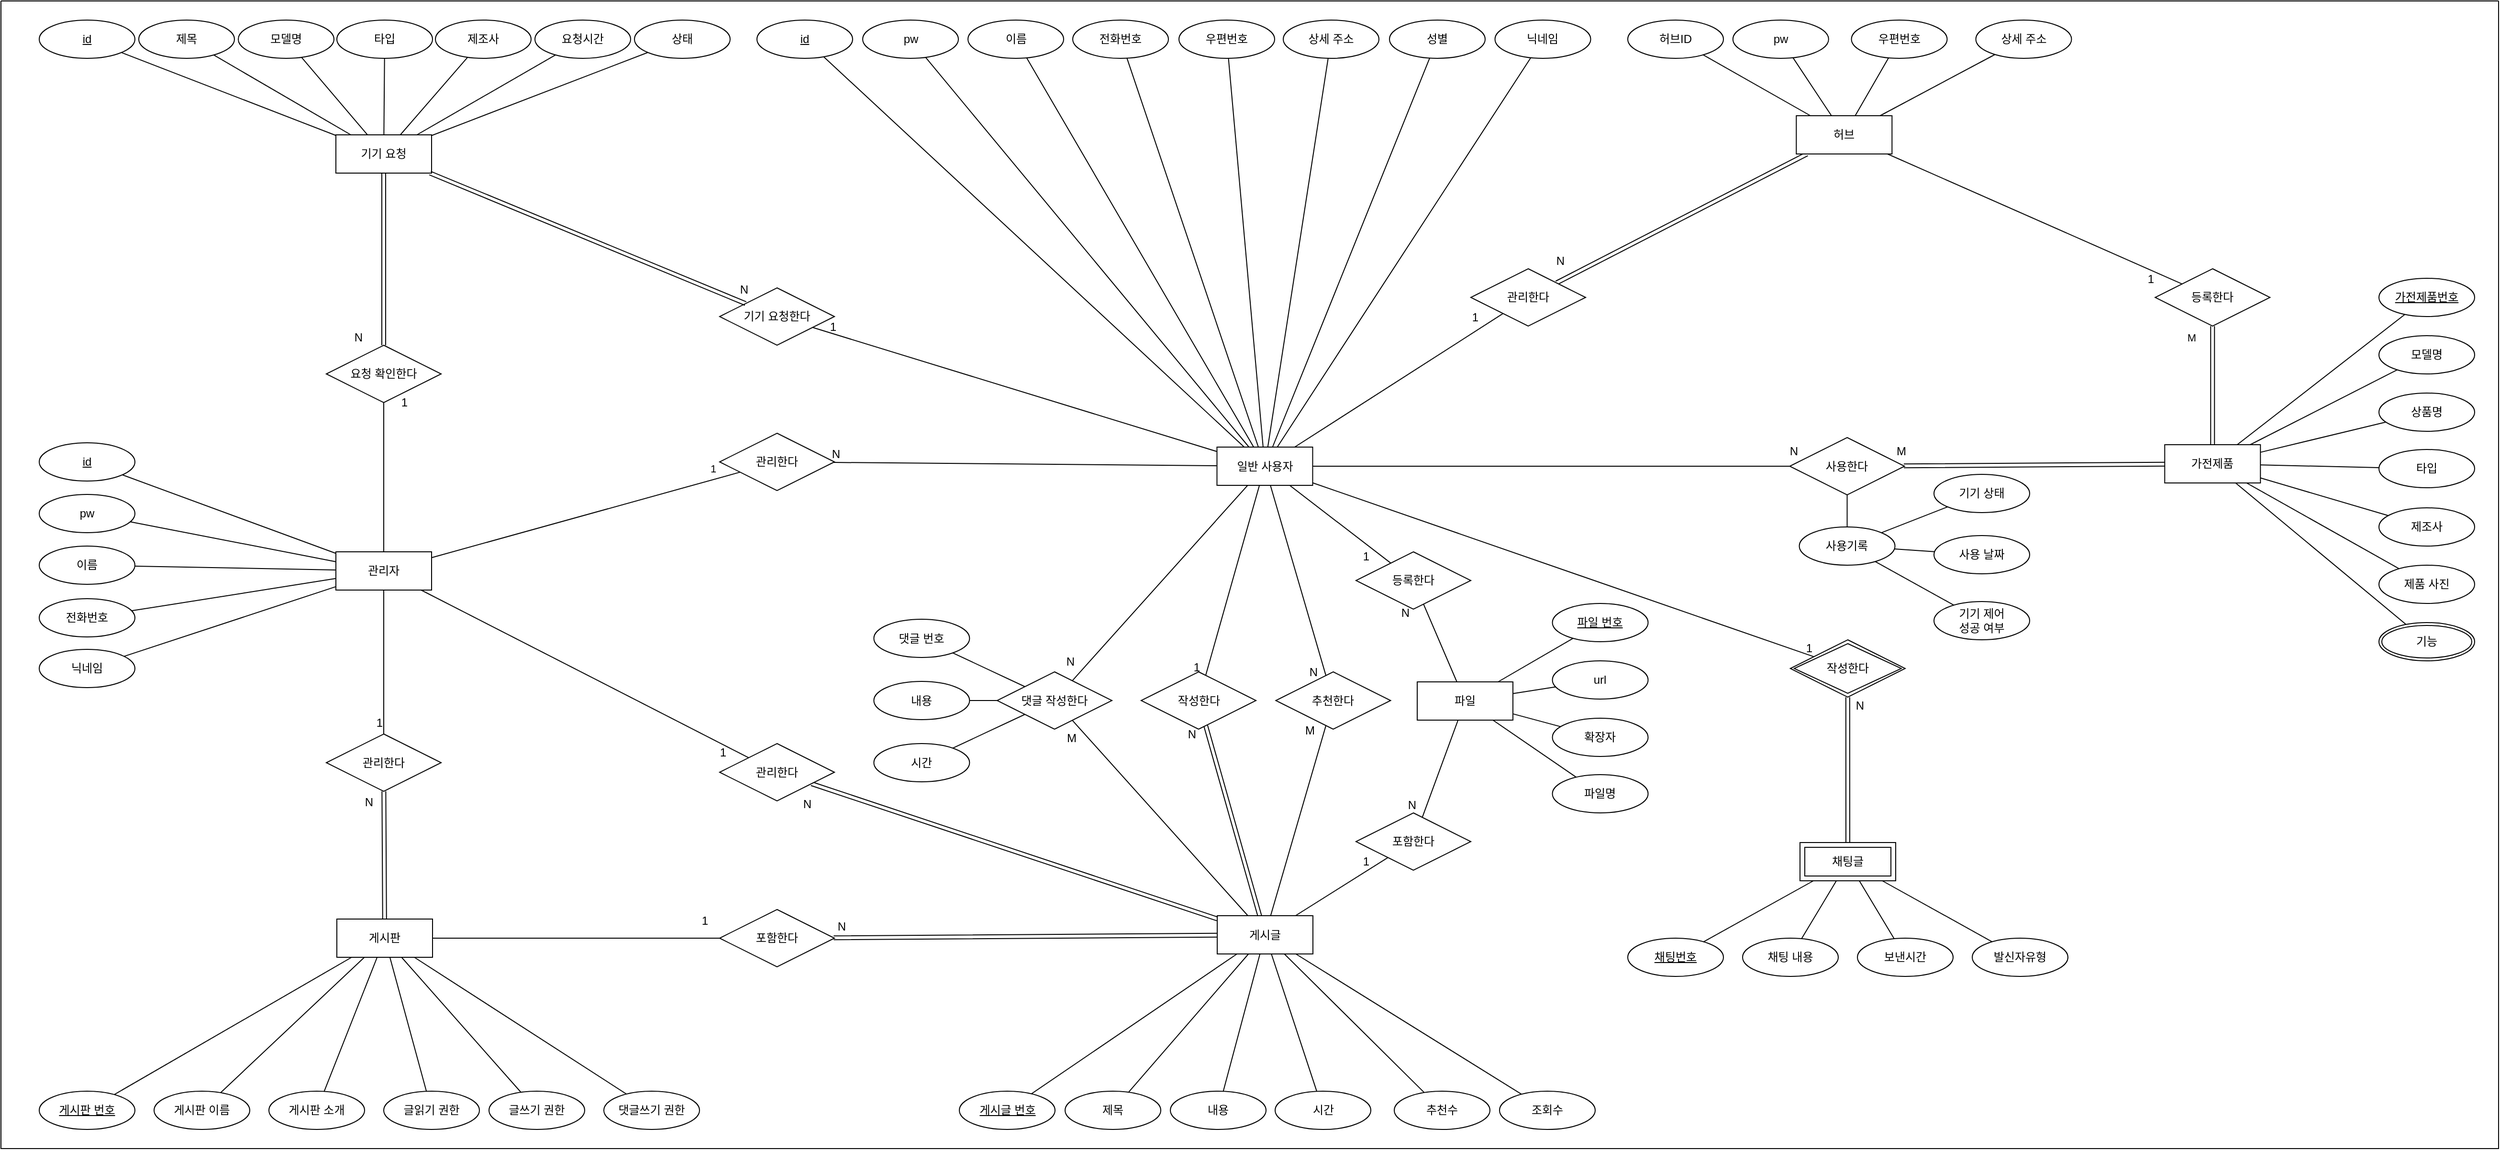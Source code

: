 <mxfile version="24.3.1" type="github">
  <diagram id="R2lEEEUBdFMjLlhIrx00" name="Page-1">
    <mxGraphModel dx="3718" dy="2644" grid="1" gridSize="10" guides="1" tooltips="1" connect="1" arrows="1" fold="1" page="1" pageScale="1" pageWidth="850" pageHeight="1100" math="0" shadow="0" extFonts="Permanent Marker^https://fonts.googleapis.com/css?family=Permanent+Marker">
      <root>
        <mxCell id="0" />
        <mxCell id="1" parent="0" />
        <mxCell id="zzOYVuTNmJR2LdVduC2C-1" value="일반 사용자" style="whiteSpace=wrap;html=1;align=center;" vertex="1" parent="1">
          <mxGeometry x="700.74" y="286.5" width="100" height="40" as="geometry" />
        </mxCell>
        <mxCell id="zzOYVuTNmJR2LdVduC2C-2" value="id" style="ellipse;whiteSpace=wrap;html=1;align=center;fontStyle=4;" vertex="1" parent="1">
          <mxGeometry x="220" y="-160" width="100" height="40" as="geometry" />
        </mxCell>
        <mxCell id="zzOYVuTNmJR2LdVduC2C-3" value="pw" style="ellipse;whiteSpace=wrap;html=1;align=center;" vertex="1" parent="1">
          <mxGeometry x="330.51" y="-160" width="100" height="40" as="geometry" />
        </mxCell>
        <mxCell id="zzOYVuTNmJR2LdVduC2C-4" value="이름" style="ellipse;whiteSpace=wrap;html=1;align=center;" vertex="1" parent="1">
          <mxGeometry x="440.51" y="-160" width="100" height="40" as="geometry" />
        </mxCell>
        <mxCell id="zzOYVuTNmJR2LdVduC2C-5" value="전화번호" style="ellipse;whiteSpace=wrap;html=1;align=center;" vertex="1" parent="1">
          <mxGeometry x="550.0" y="-160" width="100" height="40" as="geometry" />
        </mxCell>
        <mxCell id="zzOYVuTNmJR2LdVduC2C-6" value="성별" style="ellipse;whiteSpace=wrap;html=1;align=center;" vertex="1" parent="1">
          <mxGeometry x="880.99" y="-160" width="100" height="40" as="geometry" />
        </mxCell>
        <mxCell id="zzOYVuTNmJR2LdVduC2C-7" value="우편번호" style="ellipse;whiteSpace=wrap;html=1;align=center;" vertex="1" parent="1">
          <mxGeometry x="1363.75" y="-160" width="100" height="40" as="geometry" />
        </mxCell>
        <mxCell id="zzOYVuTNmJR2LdVduC2C-8" value="상세 주소" style="ellipse;whiteSpace=wrap;html=1;align=center;" vertex="1" parent="1">
          <mxGeometry x="1493.75" y="-160" width="100" height="40" as="geometry" />
        </mxCell>
        <mxCell id="zzOYVuTNmJR2LdVduC2C-9" value="" style="endArrow=none;html=1;rounded=0;" edge="1" parent="1" source="zzOYVuTNmJR2LdVduC2C-2" target="zzOYVuTNmJR2LdVduC2C-1">
          <mxGeometry relative="1" as="geometry">
            <mxPoint x="461" y="232" as="sourcePoint" />
            <mxPoint x="221" y="305" as="targetPoint" />
          </mxGeometry>
        </mxCell>
        <mxCell id="zzOYVuTNmJR2LdVduC2C-10" value="" style="endArrow=none;html=1;rounded=0;" edge="1" parent="1" source="zzOYVuTNmJR2LdVduC2C-3" target="zzOYVuTNmJR2LdVduC2C-1">
          <mxGeometry relative="1" as="geometry">
            <mxPoint x="765" y="235" as="sourcePoint" />
            <mxPoint x="944" y="310" as="targetPoint" />
          </mxGeometry>
        </mxCell>
        <mxCell id="zzOYVuTNmJR2LdVduC2C-11" value="" style="endArrow=none;html=1;rounded=0;" edge="1" parent="1" source="zzOYVuTNmJR2LdVduC2C-4" target="zzOYVuTNmJR2LdVduC2C-1">
          <mxGeometry relative="1" as="geometry">
            <mxPoint x="775" y="245" as="sourcePoint" />
            <mxPoint x="954" y="320" as="targetPoint" />
          </mxGeometry>
        </mxCell>
        <mxCell id="zzOYVuTNmJR2LdVduC2C-12" value="" style="endArrow=none;html=1;rounded=0;" edge="1" parent="1" source="zzOYVuTNmJR2LdVduC2C-7" target="zzOYVuTNmJR2LdVduC2C-161">
          <mxGeometry relative="1" as="geometry">
            <mxPoint x="1549.74" y="243.39" as="sourcePoint" />
            <mxPoint x="1370.833" y="-40" as="targetPoint" />
          </mxGeometry>
        </mxCell>
        <mxCell id="zzOYVuTNmJR2LdVduC2C-13" value="" style="endArrow=none;html=1;rounded=0;" edge="1" parent="1" source="zzOYVuTNmJR2LdVduC2C-8" target="zzOYVuTNmJR2LdVduC2C-161">
          <mxGeometry relative="1" as="geometry">
            <mxPoint x="1559.74" y="253.39" as="sourcePoint" />
            <mxPoint x="1392.5" y="-40" as="targetPoint" />
          </mxGeometry>
        </mxCell>
        <mxCell id="zzOYVuTNmJR2LdVduC2C-14" value="" style="endArrow=none;html=1;rounded=0;" edge="1" parent="1" source="zzOYVuTNmJR2LdVduC2C-5" target="zzOYVuTNmJR2LdVduC2C-1">
          <mxGeometry relative="1" as="geometry">
            <mxPoint x="805" y="275" as="sourcePoint" />
            <mxPoint x="984" y="350" as="targetPoint" />
          </mxGeometry>
        </mxCell>
        <mxCell id="zzOYVuTNmJR2LdVduC2C-15" value="" style="endArrow=none;html=1;rounded=0;" edge="1" parent="1" source="zzOYVuTNmJR2LdVduC2C-6" target="zzOYVuTNmJR2LdVduC2C-1">
          <mxGeometry relative="1" as="geometry">
            <mxPoint x="815" y="285" as="sourcePoint" />
            <mxPoint x="994" y="360" as="targetPoint" />
          </mxGeometry>
        </mxCell>
        <mxCell id="zzOYVuTNmJR2LdVduC2C-16" value="닉네임" style="ellipse;whiteSpace=wrap;html=1;align=center;" vertex="1" parent="1">
          <mxGeometry x="991.26" y="-160" width="100" height="40" as="geometry" />
        </mxCell>
        <mxCell id="zzOYVuTNmJR2LdVduC2C-17" value="" style="endArrow=none;html=1;rounded=0;" edge="1" parent="1" source="zzOYVuTNmJR2LdVduC2C-16" target="zzOYVuTNmJR2LdVduC2C-1">
          <mxGeometry relative="1" as="geometry">
            <mxPoint x="1467" y="229" as="sourcePoint" />
            <mxPoint x="1041" y="319" as="targetPoint" />
          </mxGeometry>
        </mxCell>
        <mxCell id="zzOYVuTNmJR2LdVduC2C-18" value="게시글" style="whiteSpace=wrap;html=1;align=center;" vertex="1" parent="1">
          <mxGeometry x="701" y="776.5" width="100" height="40" as="geometry" />
        </mxCell>
        <mxCell id="zzOYVuTNmJR2LdVduC2C-19" value="" style="endArrow=none;html=1;rounded=0;" edge="1" parent="1" source="zzOYVuTNmJR2LdVduC2C-96" target="zzOYVuTNmJR2LdVduC2C-18">
          <mxGeometry relative="1" as="geometry">
            <mxPoint x="411" y="722" as="sourcePoint" />
            <mxPoint x="171" y="795" as="targetPoint" />
          </mxGeometry>
        </mxCell>
        <mxCell id="zzOYVuTNmJR2LdVduC2C-20" value="" style="endArrow=none;html=1;rounded=0;" edge="1" parent="1" source="zzOYVuTNmJR2LdVduC2C-91" target="zzOYVuTNmJR2LdVduC2C-18">
          <mxGeometry relative="1" as="geometry">
            <mxPoint x="725" y="735" as="sourcePoint" />
            <mxPoint x="904" y="810" as="targetPoint" />
          </mxGeometry>
        </mxCell>
        <mxCell id="zzOYVuTNmJR2LdVduC2C-21" value="" style="endArrow=none;html=1;rounded=0;" edge="1" parent="1" source="zzOYVuTNmJR2LdVduC2C-92" target="zzOYVuTNmJR2LdVduC2C-18">
          <mxGeometry relative="1" as="geometry">
            <mxPoint x="755" y="765" as="sourcePoint" />
            <mxPoint x="934" y="840" as="targetPoint" />
          </mxGeometry>
        </mxCell>
        <mxCell id="zzOYVuTNmJR2LdVduC2C-22" value="" style="endArrow=none;html=1;rounded=0;" edge="1" parent="1" source="zzOYVuTNmJR2LdVduC2C-93" target="zzOYVuTNmJR2LdVduC2C-18">
          <mxGeometry relative="1" as="geometry">
            <mxPoint x="1112" y="726" as="sourcePoint" />
            <mxPoint x="977" y="800" as="targetPoint" />
          </mxGeometry>
        </mxCell>
        <mxCell id="zzOYVuTNmJR2LdVduC2C-23" value="" style="endArrow=none;html=1;rounded=0;" edge="1" parent="1" source="zzOYVuTNmJR2LdVduC2C-94" target="zzOYVuTNmJR2LdVduC2C-18">
          <mxGeometry relative="1" as="geometry">
            <mxPoint x="1252" y="733" as="sourcePoint" />
            <mxPoint x="1001" y="814" as="targetPoint" />
          </mxGeometry>
        </mxCell>
        <mxCell id="zzOYVuTNmJR2LdVduC2C-24" value="" style="endArrow=none;html=1;rounded=0;" edge="1" parent="1" source="zzOYVuTNmJR2LdVduC2C-95" target="zzOYVuTNmJR2LdVduC2C-18">
          <mxGeometry relative="1" as="geometry">
            <mxPoint x="1495" y="718" as="sourcePoint" />
            <mxPoint x="991" y="811" as="targetPoint" />
          </mxGeometry>
        </mxCell>
        <mxCell id="zzOYVuTNmJR2LdVduC2C-25" value="" style="endArrow=none;html=1;rounded=0;" edge="1" parent="1" source="zzOYVuTNmJR2LdVduC2C-1" target="zzOYVuTNmJR2LdVduC2C-89">
          <mxGeometry relative="1" as="geometry">
            <mxPoint x="401" y="390" as="sourcePoint" />
            <mxPoint x="561" y="390" as="targetPoint" />
          </mxGeometry>
        </mxCell>
        <mxCell id="zzOYVuTNmJR2LdVduC2C-26" value="N" style="resizable=0;html=1;whiteSpace=wrap;align=right;verticalAlign=bottom;" connectable="0" vertex="1" parent="zzOYVuTNmJR2LdVduC2C-25">
          <mxGeometry x="1" relative="1" as="geometry">
            <mxPoint x="10" y="-7" as="offset" />
          </mxGeometry>
        </mxCell>
        <mxCell id="zzOYVuTNmJR2LdVduC2C-27" value="" style="endArrow=none;html=1;rounded=0;" edge="1" parent="1" source="zzOYVuTNmJR2LdVduC2C-161" target="zzOYVuTNmJR2LdVduC2C-162">
          <mxGeometry relative="1" as="geometry">
            <mxPoint x="1295.58" as="sourcePoint" />
            <mxPoint x="1291.754" y="110.432" as="targetPoint" />
          </mxGeometry>
        </mxCell>
        <mxCell id="zzOYVuTNmJR2LdVduC2C-28" value="1" style="resizable=0;html=1;whiteSpace=wrap;align=right;verticalAlign=bottom;" connectable="0" vertex="1" parent="zzOYVuTNmJR2LdVduC2C-27">
          <mxGeometry x="1" relative="1" as="geometry">
            <mxPoint x="-28" y="4" as="offset" />
          </mxGeometry>
        </mxCell>
        <mxCell id="zzOYVuTNmJR2LdVduC2C-29" value="" style="endArrow=none;html=1;rounded=0;" edge="1" parent="1" source="zzOYVuTNmJR2LdVduC2C-1" target="zzOYVuTNmJR2LdVduC2C-72">
          <mxGeometry relative="1" as="geometry">
            <mxPoint x="611" y="416.5" as="sourcePoint" />
            <mxPoint x="771" y="416.5" as="targetPoint" />
          </mxGeometry>
        </mxCell>
        <mxCell id="zzOYVuTNmJR2LdVduC2C-30" value="N" style="resizable=0;html=1;whiteSpace=wrap;align=right;verticalAlign=bottom;" connectable="0" vertex="1" parent="zzOYVuTNmJR2LdVduC2C-29">
          <mxGeometry x="1" relative="1" as="geometry">
            <mxPoint x="9" as="offset" />
          </mxGeometry>
        </mxCell>
        <mxCell id="zzOYVuTNmJR2LdVduC2C-31" value="1" style="endArrow=none;html=1;rounded=0;" edge="1" parent="1" source="zzOYVuTNmJR2LdVduC2C-97" target="zzOYVuTNmJR2LdVduC2C-72">
          <mxGeometry x="0.843" y="11" relative="1" as="geometry">
            <mxPoint x="611" y="416.5" as="sourcePoint" />
            <mxPoint x="771" y="416.5" as="targetPoint" />
            <mxPoint as="offset" />
          </mxGeometry>
        </mxCell>
        <mxCell id="zzOYVuTNmJR2LdVduC2C-32" value="1" style="resizable=0;html=1;whiteSpace=wrap;align=right;verticalAlign=bottom;" connectable="0" vertex="1" parent="zzOYVuTNmJR2LdVduC2C-31">
          <mxGeometry x="1" relative="1" as="geometry">
            <mxPoint x="-1" y="1" as="offset" />
          </mxGeometry>
        </mxCell>
        <mxCell id="zzOYVuTNmJR2LdVduC2C-33" value="작성한다" style="shape=rhombus;perimeter=rhombusPerimeter;whiteSpace=wrap;html=1;align=center;" vertex="1" parent="1">
          <mxGeometry x="621.51" y="521.5" width="120" height="60" as="geometry" />
        </mxCell>
        <mxCell id="zzOYVuTNmJR2LdVduC2C-34" value="추천한다" style="shape=rhombus;perimeter=rhombusPerimeter;whiteSpace=wrap;html=1;align=center;" vertex="1" parent="1">
          <mxGeometry x="762.19" y="521.5" width="120" height="60" as="geometry" />
        </mxCell>
        <mxCell id="zzOYVuTNmJR2LdVduC2C-35" value="관리한다" style="shape=rhombus;perimeter=rhombusPerimeter;whiteSpace=wrap;html=1;align=center;" vertex="1" parent="1">
          <mxGeometry x="-230" y="586.5" width="120" height="60" as="geometry" />
        </mxCell>
        <mxCell id="zzOYVuTNmJR2LdVduC2C-36" value="" style="endArrow=none;html=1;rounded=0;" edge="1" parent="1" source="zzOYVuTNmJR2LdVduC2C-18" target="zzOYVuTNmJR2LdVduC2C-34">
          <mxGeometry relative="1" as="geometry">
            <mxPoint x="381" y="606.5" as="sourcePoint" />
            <mxPoint x="541" y="606.5" as="targetPoint" />
          </mxGeometry>
        </mxCell>
        <mxCell id="zzOYVuTNmJR2LdVduC2C-37" value="M" style="resizable=0;html=1;whiteSpace=wrap;align=right;verticalAlign=bottom;" connectable="0" vertex="1" parent="zzOYVuTNmJR2LdVduC2C-36">
          <mxGeometry x="1" relative="1" as="geometry">
            <mxPoint x="-10" y="14" as="offset" />
          </mxGeometry>
        </mxCell>
        <mxCell id="zzOYVuTNmJR2LdVduC2C-38" value="" style="endArrow=none;html=1;rounded=0;" edge="1" parent="1" source="zzOYVuTNmJR2LdVduC2C-1" target="zzOYVuTNmJR2LdVduC2C-34">
          <mxGeometry relative="1" as="geometry">
            <mxPoint x="381" y="606.5" as="sourcePoint" />
            <mxPoint x="541" y="606.5" as="targetPoint" />
          </mxGeometry>
        </mxCell>
        <mxCell id="zzOYVuTNmJR2LdVduC2C-39" value="N" style="resizable=0;html=1;whiteSpace=wrap;align=right;verticalAlign=bottom;" connectable="0" vertex="1" parent="zzOYVuTNmJR2LdVduC2C-38">
          <mxGeometry x="1" relative="1" as="geometry">
            <mxPoint x="-7" y="5" as="offset" />
          </mxGeometry>
        </mxCell>
        <mxCell id="zzOYVuTNmJR2LdVduC2C-40" value="" style="endArrow=none;html=1;rounded=0;" edge="1" parent="1" source="zzOYVuTNmJR2LdVduC2C-1" target="zzOYVuTNmJR2LdVduC2C-33">
          <mxGeometry relative="1" as="geometry">
            <mxPoint x="381" y="606.5" as="sourcePoint" />
            <mxPoint x="541" y="606.5" as="targetPoint" />
          </mxGeometry>
        </mxCell>
        <mxCell id="zzOYVuTNmJR2LdVduC2C-41" value="1" style="resizable=0;html=1;whiteSpace=wrap;align=right;verticalAlign=bottom;" connectable="0" vertex="1" parent="zzOYVuTNmJR2LdVduC2C-40">
          <mxGeometry x="1" relative="1" as="geometry">
            <mxPoint x="-4" as="offset" />
          </mxGeometry>
        </mxCell>
        <mxCell id="zzOYVuTNmJR2LdVduC2C-42" value="" style="shape=link;html=1;rounded=0;" edge="1" parent="1" source="zzOYVuTNmJR2LdVduC2C-18" target="zzOYVuTNmJR2LdVduC2C-33">
          <mxGeometry relative="1" as="geometry">
            <mxPoint x="381" y="606.5" as="sourcePoint" />
            <mxPoint x="541" y="606.5" as="targetPoint" />
          </mxGeometry>
        </mxCell>
        <mxCell id="zzOYVuTNmJR2LdVduC2C-43" value="N" style="resizable=0;html=1;whiteSpace=wrap;align=right;verticalAlign=bottom;" connectable="0" vertex="1" parent="zzOYVuTNmJR2LdVduC2C-42">
          <mxGeometry x="1" relative="1" as="geometry">
            <mxPoint x="-8" y="18" as="offset" />
          </mxGeometry>
        </mxCell>
        <mxCell id="zzOYVuTNmJR2LdVduC2C-44" value="" style="endArrow=none;html=1;rounded=0;" edge="1" parent="1" source="zzOYVuTNmJR2LdVduC2C-97" target="zzOYVuTNmJR2LdVduC2C-35">
          <mxGeometry relative="1" as="geometry">
            <mxPoint x="744" y="336.5" as="sourcePoint" />
            <mxPoint x="569" y="545.5" as="targetPoint" />
          </mxGeometry>
        </mxCell>
        <mxCell id="zzOYVuTNmJR2LdVduC2C-45" value="1" style="resizable=0;html=1;whiteSpace=wrap;align=right;verticalAlign=bottom;" connectable="0" vertex="1" parent="zzOYVuTNmJR2LdVduC2C-44">
          <mxGeometry x="1" relative="1" as="geometry">
            <mxPoint y="-3" as="offset" />
          </mxGeometry>
        </mxCell>
        <mxCell id="zzOYVuTNmJR2LdVduC2C-46" value="" style="shape=link;html=1;rounded=0;" edge="1" parent="1" source="zzOYVuTNmJR2LdVduC2C-112" target="zzOYVuTNmJR2LdVduC2C-35">
          <mxGeometry relative="1" as="geometry">
            <mxPoint x="450" y="796.5" as="sourcePoint" />
            <mxPoint x="540" y="591.5" as="targetPoint" />
          </mxGeometry>
        </mxCell>
        <mxCell id="zzOYVuTNmJR2LdVduC2C-47" value="N" style="resizable=0;html=1;whiteSpace=wrap;align=right;verticalAlign=bottom;" connectable="0" vertex="1" parent="zzOYVuTNmJR2LdVduC2C-46">
          <mxGeometry x="1" relative="1" as="geometry">
            <mxPoint x="-10" y="20" as="offset" />
          </mxGeometry>
        </mxCell>
        <mxCell id="zzOYVuTNmJR2LdVduC2C-48" value="댓글 작성한다" style="shape=rhombus;perimeter=rhombusPerimeter;whiteSpace=wrap;html=1;align=center;" vertex="1" parent="1">
          <mxGeometry x="470.99" y="521.5" width="120" height="60" as="geometry" />
        </mxCell>
        <mxCell id="zzOYVuTNmJR2LdVduC2C-49" value="" style="endArrow=none;html=1;rounded=0;" edge="1" parent="1" source="zzOYVuTNmJR2LdVduC2C-18" target="zzOYVuTNmJR2LdVduC2C-48">
          <mxGeometry relative="1" as="geometry">
            <mxPoint x="844" y="866.5" as="sourcePoint" />
            <mxPoint x="961" y="686.5" as="targetPoint" />
          </mxGeometry>
        </mxCell>
        <mxCell id="zzOYVuTNmJR2LdVduC2C-50" value="M" style="resizable=0;html=1;whiteSpace=wrap;align=right;verticalAlign=bottom;" connectable="0" vertex="1" parent="zzOYVuTNmJR2LdVduC2C-49">
          <mxGeometry x="1" relative="1" as="geometry">
            <mxPoint x="6" y="27" as="offset" />
          </mxGeometry>
        </mxCell>
        <mxCell id="zzOYVuTNmJR2LdVduC2C-51" value="" style="endArrow=none;html=1;rounded=0;" edge="1" parent="1" source="zzOYVuTNmJR2LdVduC2C-1" target="zzOYVuTNmJR2LdVduC2C-48">
          <mxGeometry relative="1" as="geometry">
            <mxPoint x="961" y="456.5" as="sourcePoint" />
            <mxPoint x="961" y="686.5" as="targetPoint" />
          </mxGeometry>
        </mxCell>
        <mxCell id="zzOYVuTNmJR2LdVduC2C-52" value="N" style="resizable=0;html=1;whiteSpace=wrap;align=right;verticalAlign=bottom;" connectable="0" vertex="1" parent="zzOYVuTNmJR2LdVduC2C-51">
          <mxGeometry x="1" relative="1" as="geometry">
            <mxPoint x="4" y="-11" as="offset" />
          </mxGeometry>
        </mxCell>
        <mxCell id="zzOYVuTNmJR2LdVduC2C-53" value="" style="endArrow=none;html=1;rounded=0;" edge="1" parent="1" source="zzOYVuTNmJR2LdVduC2C-191" target="zzOYVuTNmJR2LdVduC2C-192">
          <mxGeometry relative="1" as="geometry">
            <mxPoint x="1127" y="910" as="sourcePoint" />
            <mxPoint x="942.991" y="572.5" as="targetPoint" />
          </mxGeometry>
        </mxCell>
        <mxCell id="zzOYVuTNmJR2LdVduC2C-54" value="N" style="resizable=0;html=1;whiteSpace=wrap;align=right;verticalAlign=bottom;" connectable="0" vertex="1" parent="zzOYVuTNmJR2LdVduC2C-53">
          <mxGeometry x="1" relative="1" as="geometry">
            <mxPoint x="-13" y="18" as="offset" />
          </mxGeometry>
        </mxCell>
        <mxCell id="zzOYVuTNmJR2LdVduC2C-55" value="" style="endArrow=none;html=1;rounded=0;" edge="1" parent="1" source="zzOYVuTNmJR2LdVduC2C-1" target="zzOYVuTNmJR2LdVduC2C-192">
          <mxGeometry relative="1" as="geometry">
            <mxPoint x="1421" y="450" as="sourcePoint" />
            <mxPoint x="942.975" y="530.507" as="targetPoint" />
          </mxGeometry>
        </mxCell>
        <mxCell id="zzOYVuTNmJR2LdVduC2C-56" value="1" style="resizable=0;html=1;whiteSpace=wrap;align=right;verticalAlign=bottom;" connectable="0" vertex="1" parent="zzOYVuTNmJR2LdVduC2C-55">
          <mxGeometry x="1" relative="1" as="geometry">
            <mxPoint x="-21" y="2" as="offset" />
          </mxGeometry>
        </mxCell>
        <mxCell id="zzOYVuTNmJR2LdVduC2C-57" value="&lt;u&gt;파일 번호&lt;/u&gt;" style="ellipse;whiteSpace=wrap;html=1;align=center;" vertex="1" parent="1">
          <mxGeometry x="1051.26" y="450" width="100" height="40" as="geometry" />
        </mxCell>
        <mxCell id="zzOYVuTNmJR2LdVduC2C-58" value="" style="endArrow=none;html=1;rounded=0;" edge="1" parent="1" source="zzOYVuTNmJR2LdVduC2C-191" target="zzOYVuTNmJR2LdVduC2C-57">
          <mxGeometry relative="1" as="geometry">
            <mxPoint x="948.719" y="447.365" as="sourcePoint" />
            <mxPoint x="575.33" y="537" as="targetPoint" />
          </mxGeometry>
        </mxCell>
        <mxCell id="zzOYVuTNmJR2LdVduC2C-59" value="" style="endArrow=none;html=1;rounded=0;" edge="1" parent="1" source="zzOYVuTNmJR2LdVduC2C-48" target="zzOYVuTNmJR2LdVduC2C-69">
          <mxGeometry relative="1" as="geometry">
            <mxPoint x="465.59" y="592.5" as="sourcePoint" />
            <mxPoint x="48.59" y="611.5" as="targetPoint" />
          </mxGeometry>
        </mxCell>
        <mxCell id="zzOYVuTNmJR2LdVduC2C-60" value="" style="endArrow=none;html=1;rounded=0;" edge="1" parent="1" source="zzOYVuTNmJR2LdVduC2C-48" target="zzOYVuTNmJR2LdVduC2C-70">
          <mxGeometry relative="1" as="geometry">
            <mxPoint x="469.59" y="571.5" as="sourcePoint" />
            <mxPoint x="58.59" y="621.5" as="targetPoint" />
          </mxGeometry>
        </mxCell>
        <mxCell id="zzOYVuTNmJR2LdVduC2C-61" value="" style="endArrow=none;html=1;rounded=0;" edge="1" parent="1" source="zzOYVuTNmJR2LdVduC2C-48" target="zzOYVuTNmJR2LdVduC2C-71">
          <mxGeometry relative="1" as="geometry">
            <mxPoint x="453.59" y="564.5" as="sourcePoint" />
            <mxPoint x="68.59" y="631.5" as="targetPoint" />
          </mxGeometry>
        </mxCell>
        <mxCell id="zzOYVuTNmJR2LdVduC2C-62" value="url" style="ellipse;whiteSpace=wrap;html=1;align=center;" vertex="1" parent="1">
          <mxGeometry x="1051.26" y="510" width="100" height="40" as="geometry" />
        </mxCell>
        <mxCell id="zzOYVuTNmJR2LdVduC2C-63" value="" style="endArrow=none;html=1;rounded=0;" edge="1" parent="1" source="zzOYVuTNmJR2LdVduC2C-191" target="zzOYVuTNmJR2LdVduC2C-62">
          <mxGeometry relative="1" as="geometry">
            <mxPoint x="965.068" y="455.539" as="sourcePoint" />
            <mxPoint x="565.33" y="527" as="targetPoint" />
          </mxGeometry>
        </mxCell>
        <mxCell id="zzOYVuTNmJR2LdVduC2C-64" value="확장자" style="ellipse;whiteSpace=wrap;html=1;align=center;" vertex="1" parent="1">
          <mxGeometry x="1051.26" y="570" width="100" height="40" as="geometry" />
        </mxCell>
        <mxCell id="zzOYVuTNmJR2LdVduC2C-65" value="" style="endArrow=none;html=1;rounded=0;" edge="1" parent="1" source="zzOYVuTNmJR2LdVduC2C-191" target="zzOYVuTNmJR2LdVduC2C-64">
          <mxGeometry relative="1" as="geometry">
            <mxPoint x="962.358" y="472.816" as="sourcePoint" />
            <mxPoint x="555.33" y="517" as="targetPoint" />
          </mxGeometry>
        </mxCell>
        <mxCell id="zzOYVuTNmJR2LdVduC2C-66" value="파일명" style="ellipse;whiteSpace=wrap;html=1;align=center;" vertex="1" parent="1">
          <mxGeometry x="1051.26" y="629" width="100" height="40" as="geometry" />
        </mxCell>
        <mxCell id="zzOYVuTNmJR2LdVduC2C-67" value="" style="endArrow=none;html=1;rounded=0;" edge="1" parent="1" source="zzOYVuTNmJR2LdVduC2C-191" target="zzOYVuTNmJR2LdVduC2C-66">
          <mxGeometry relative="1" as="geometry">
            <mxPoint x="947.75" y="480.12" as="sourcePoint" />
            <mxPoint x="545.33" y="507" as="targetPoint" />
          </mxGeometry>
        </mxCell>
        <mxCell id="zzOYVuTNmJR2LdVduC2C-68" value="" style="endArrow=none;html=1;rounded=0;" edge="1" parent="1" source="zzOYVuTNmJR2LdVduC2C-89" target="zzOYVuTNmJR2LdVduC2C-90">
          <mxGeometry relative="1" as="geometry">
            <mxPoint x="1359.26" y="330.5" as="sourcePoint" />
            <mxPoint x="1375.277" y="370.38" as="targetPoint" />
          </mxGeometry>
        </mxCell>
        <mxCell id="zzOYVuTNmJR2LdVduC2C-69" value="시간" style="ellipse;whiteSpace=wrap;html=1;align=center;" vertex="1" parent="1">
          <mxGeometry x="342.19" y="596.5" width="100" height="40" as="geometry" />
        </mxCell>
        <mxCell id="zzOYVuTNmJR2LdVduC2C-70" value="내용" style="ellipse;whiteSpace=wrap;html=1;align=center;" vertex="1" parent="1">
          <mxGeometry x="342.19" y="531.5" width="100" height="40" as="geometry" />
        </mxCell>
        <mxCell id="zzOYVuTNmJR2LdVduC2C-71" value="댓글 번호" style="ellipse;whiteSpace=wrap;html=1;align=center;" vertex="1" parent="1">
          <mxGeometry x="342.19" y="466.5" width="100" height="40" as="geometry" />
        </mxCell>
        <mxCell id="zzOYVuTNmJR2LdVduC2C-72" value="관리한다" style="shape=rhombus;perimeter=rhombusPerimeter;whiteSpace=wrap;html=1;align=center;" vertex="1" parent="1">
          <mxGeometry x="181" y="272" width="120" height="60" as="geometry" />
        </mxCell>
        <mxCell id="zzOYVuTNmJR2LdVduC2C-73" value="가전제품" style="whiteSpace=wrap;html=1;align=center;verticalAlign=middle;" vertex="1" parent="1">
          <mxGeometry x="1691.15" y="284" width="100" height="40" as="geometry" />
        </mxCell>
        <mxCell id="zzOYVuTNmJR2LdVduC2C-74" value="타입" style="ellipse;whiteSpace=wrap;html=1;align=center;" vertex="1" parent="1">
          <mxGeometry x="1915" y="289" width="100" height="40" as="geometry" />
        </mxCell>
        <mxCell id="zzOYVuTNmJR2LdVduC2C-75" value="제조사" style="ellipse;whiteSpace=wrap;html=1;align=center;" vertex="1" parent="1">
          <mxGeometry x="1915" y="350" width="100" height="40" as="geometry" />
        </mxCell>
        <mxCell id="zzOYVuTNmJR2LdVduC2C-76" value="" style="endArrow=none;html=1;rounded=0;" edge="1" parent="1" source="zzOYVuTNmJR2LdVduC2C-73" target="zzOYVuTNmJR2LdVduC2C-83">
          <mxGeometry relative="1" as="geometry">
            <mxPoint x="1851.15" y="374" as="sourcePoint" />
            <mxPoint x="2011.15" y="374" as="targetPoint" />
          </mxGeometry>
        </mxCell>
        <mxCell id="zzOYVuTNmJR2LdVduC2C-77" value="" style="endArrow=none;html=1;rounded=0;" edge="1" parent="1" source="zzOYVuTNmJR2LdVduC2C-86" target="zzOYVuTNmJR2LdVduC2C-73">
          <mxGeometry relative="1" as="geometry">
            <mxPoint x="1851.15" y="374" as="sourcePoint" />
            <mxPoint x="2011.15" y="374" as="targetPoint" />
          </mxGeometry>
        </mxCell>
        <mxCell id="zzOYVuTNmJR2LdVduC2C-78" value="" style="endArrow=none;html=1;rounded=0;" edge="1" parent="1" source="zzOYVuTNmJR2LdVduC2C-74" target="zzOYVuTNmJR2LdVduC2C-73">
          <mxGeometry relative="1" as="geometry">
            <mxPoint x="1591.15" y="230" as="sourcePoint" />
            <mxPoint x="1713.15" y="294" as="targetPoint" />
          </mxGeometry>
        </mxCell>
        <mxCell id="zzOYVuTNmJR2LdVduC2C-79" value="" style="endArrow=none;html=1;rounded=0;" edge="1" parent="1" source="zzOYVuTNmJR2LdVduC2C-75" target="zzOYVuTNmJR2LdVduC2C-73">
          <mxGeometry relative="1" as="geometry">
            <mxPoint x="1601.15" y="240" as="sourcePoint" />
            <mxPoint x="1723.15" y="304" as="targetPoint" />
          </mxGeometry>
        </mxCell>
        <mxCell id="zzOYVuTNmJR2LdVduC2C-80" value="" style="endArrow=none;html=1;rounded=0;" edge="1" parent="1" source="zzOYVuTNmJR2LdVduC2C-87" target="zzOYVuTNmJR2LdVduC2C-73">
          <mxGeometry relative="1" as="geometry">
            <mxPoint x="1611.15" y="250" as="sourcePoint" />
            <mxPoint x="1733.15" y="314" as="targetPoint" />
          </mxGeometry>
        </mxCell>
        <mxCell id="zzOYVuTNmJR2LdVduC2C-81" value="" style="endArrow=none;html=1;rounded=0;" edge="1" parent="1" source="zzOYVuTNmJR2LdVduC2C-88" target="zzOYVuTNmJR2LdVduC2C-73">
          <mxGeometry relative="1" as="geometry">
            <mxPoint x="1981.15" y="384" as="sourcePoint" />
            <mxPoint x="2141.15" y="384" as="targetPoint" />
          </mxGeometry>
        </mxCell>
        <mxCell id="zzOYVuTNmJR2LdVduC2C-82" value="M" style="shape=link;html=1;rounded=0;" edge="1" parent="1" source="zzOYVuTNmJR2LdVduC2C-73" target="zzOYVuTNmJR2LdVduC2C-162">
          <mxGeometry x="0.829" y="22" relative="1" as="geometry">
            <mxPoint x="1075.892" y="397.388" as="sourcePoint" />
            <mxPoint x="1291.837" y="169.526" as="targetPoint" />
            <mxPoint y="1" as="offset" />
          </mxGeometry>
        </mxCell>
        <mxCell id="zzOYVuTNmJR2LdVduC2C-83" value="상품명" style="ellipse;whiteSpace=wrap;html=1;align=center;" vertex="1" parent="1">
          <mxGeometry x="1915" y="230" width="100" height="40" as="geometry" />
        </mxCell>
        <mxCell id="zzOYVuTNmJR2LdVduC2C-84" value="" style="shape=link;html=1;rounded=0;" edge="1" parent="1" source="zzOYVuTNmJR2LdVduC2C-89" target="zzOYVuTNmJR2LdVduC2C-73">
          <mxGeometry relative="1" as="geometry">
            <mxPoint x="1569.26" y="300.5" as="sourcePoint" />
            <mxPoint x="2185.41" y="380.5" as="targetPoint" />
          </mxGeometry>
        </mxCell>
        <mxCell id="zzOYVuTNmJR2LdVduC2C-85" value="M" style="resizable=0;html=1;whiteSpace=wrap;align=left;verticalAlign=bottom;" connectable="0" vertex="1" parent="zzOYVuTNmJR2LdVduC2C-84">
          <mxGeometry x="-1" relative="1" as="geometry">
            <mxPoint x="-9" y="-7" as="offset" />
          </mxGeometry>
        </mxCell>
        <mxCell id="zzOYVuTNmJR2LdVduC2C-86" value="모델명" style="ellipse;whiteSpace=wrap;html=1;align=center;fontStyle=0;" vertex="1" parent="1">
          <mxGeometry x="1915" y="170" width="100" height="40" as="geometry" />
        </mxCell>
        <mxCell id="zzOYVuTNmJR2LdVduC2C-87" value="제품 사진" style="ellipse;whiteSpace=wrap;html=1;align=center;" vertex="1" parent="1">
          <mxGeometry x="1915" y="410" width="100" height="40" as="geometry" />
        </mxCell>
        <mxCell id="zzOYVuTNmJR2LdVduC2C-88" value="기능" style="ellipse;shape=doubleEllipse;margin=3;whiteSpace=wrap;html=1;align=center;" vertex="1" parent="1">
          <mxGeometry x="1915" y="470" width="100" height="40" as="geometry" />
        </mxCell>
        <mxCell id="zzOYVuTNmJR2LdVduC2C-89" value="사용한다" style="shape=rhombus;perimeter=rhombusPerimeter;whiteSpace=wrap;html=1;align=center;" vertex="1" parent="1">
          <mxGeometry x="1299.26" y="276.5" width="120" height="60" as="geometry" />
        </mxCell>
        <mxCell id="zzOYVuTNmJR2LdVduC2C-90" value="사용기록" style="ellipse;whiteSpace=wrap;html=1;align=center;" vertex="1" parent="1">
          <mxGeometry x="1309.26" y="370" width="100" height="40" as="geometry" />
        </mxCell>
        <mxCell id="zzOYVuTNmJR2LdVduC2C-91" value="제목" style="ellipse;whiteSpace=wrap;html=1;align=center;" vertex="1" parent="1">
          <mxGeometry x="542.02" y="960" width="100" height="40" as="geometry" />
        </mxCell>
        <mxCell id="zzOYVuTNmJR2LdVduC2C-92" value="내용" style="ellipse;whiteSpace=wrap;html=1;align=center;" vertex="1" parent="1">
          <mxGeometry x="652.02" y="960" width="100" height="40" as="geometry" />
        </mxCell>
        <mxCell id="zzOYVuTNmJR2LdVduC2C-93" value="시간" style="ellipse;whiteSpace=wrap;html=1;align=center;" vertex="1" parent="1">
          <mxGeometry x="761.51" y="960" width="100" height="40" as="geometry" />
        </mxCell>
        <mxCell id="zzOYVuTNmJR2LdVduC2C-94" value="추천수" style="ellipse;whiteSpace=wrap;html=1;align=center;" vertex="1" parent="1">
          <mxGeometry x="885.99" y="960" width="100" height="40" as="geometry" />
        </mxCell>
        <mxCell id="zzOYVuTNmJR2LdVduC2C-95" value="조회수" style="ellipse;whiteSpace=wrap;html=1;align=center;" vertex="1" parent="1">
          <mxGeometry x="995.99" y="960" width="100" height="40" as="geometry" />
        </mxCell>
        <mxCell id="zzOYVuTNmJR2LdVduC2C-96" value="게시글 번호" style="ellipse;whiteSpace=wrap;html=1;align=center;fontStyle=4;" vertex="1" parent="1">
          <mxGeometry x="431.51" y="960" width="100" height="40" as="geometry" />
        </mxCell>
        <mxCell id="zzOYVuTNmJR2LdVduC2C-97" value="관리자" style="whiteSpace=wrap;html=1;align=center;" vertex="1" parent="1">
          <mxGeometry x="-220" y="396" width="100" height="40" as="geometry" />
        </mxCell>
        <mxCell id="zzOYVuTNmJR2LdVduC2C-98" value="id" style="ellipse;whiteSpace=wrap;html=1;align=center;fontStyle=4;" vertex="1" parent="1">
          <mxGeometry x="-530" y="282" width="100" height="40" as="geometry" />
        </mxCell>
        <mxCell id="zzOYVuTNmJR2LdVduC2C-99" value="pw" style="ellipse;whiteSpace=wrap;html=1;align=center;" vertex="1" parent="1">
          <mxGeometry x="-530" y="336" width="100" height="40" as="geometry" />
        </mxCell>
        <mxCell id="zzOYVuTNmJR2LdVduC2C-100" value="이름" style="ellipse;whiteSpace=wrap;html=1;align=center;" vertex="1" parent="1">
          <mxGeometry x="-530" y="390" width="100" height="40" as="geometry" />
        </mxCell>
        <mxCell id="zzOYVuTNmJR2LdVduC2C-101" value="전화번호" style="ellipse;whiteSpace=wrap;html=1;align=center;" vertex="1" parent="1">
          <mxGeometry x="-530" y="445" width="100" height="40" as="geometry" />
        </mxCell>
        <mxCell id="zzOYVuTNmJR2LdVduC2C-102" value="닉네임" style="ellipse;whiteSpace=wrap;html=1;align=center;" vertex="1" parent="1">
          <mxGeometry x="-530" y="498" width="100" height="40" as="geometry" />
        </mxCell>
        <mxCell id="zzOYVuTNmJR2LdVduC2C-103" value="" style="endArrow=none;html=1;rounded=0;" edge="1" parent="1" source="zzOYVuTNmJR2LdVduC2C-98" target="zzOYVuTNmJR2LdVduC2C-97">
          <mxGeometry width="50" height="50" relative="1" as="geometry">
            <mxPoint x="-300" y="341" as="sourcePoint" />
            <mxPoint x="-250" y="291" as="targetPoint" />
          </mxGeometry>
        </mxCell>
        <mxCell id="zzOYVuTNmJR2LdVduC2C-104" value="" style="endArrow=none;html=1;rounded=0;" edge="1" parent="1" source="zzOYVuTNmJR2LdVduC2C-99" target="zzOYVuTNmJR2LdVduC2C-97">
          <mxGeometry width="50" height="50" relative="1" as="geometry">
            <mxPoint x="-365" y="325" as="sourcePoint" />
            <mxPoint x="-208" y="391" as="targetPoint" />
          </mxGeometry>
        </mxCell>
        <mxCell id="zzOYVuTNmJR2LdVduC2C-105" value="" style="endArrow=none;html=1;rounded=0;" edge="1" parent="1" source="zzOYVuTNmJR2LdVduC2C-100" target="zzOYVuTNmJR2LdVduC2C-97">
          <mxGeometry width="50" height="50" relative="1" as="geometry">
            <mxPoint x="-355" y="335" as="sourcePoint" />
            <mxPoint x="-200" y="451" as="targetPoint" />
          </mxGeometry>
        </mxCell>
        <mxCell id="zzOYVuTNmJR2LdVduC2C-106" value="" style="endArrow=none;html=1;rounded=0;" edge="1" parent="1" source="zzOYVuTNmJR2LdVduC2C-101" target="zzOYVuTNmJR2LdVduC2C-97">
          <mxGeometry width="50" height="50" relative="1" as="geometry">
            <mxPoint x="-345" y="345" as="sourcePoint" />
            <mxPoint x="-188" y="411" as="targetPoint" />
          </mxGeometry>
        </mxCell>
        <mxCell id="zzOYVuTNmJR2LdVduC2C-107" value="" style="endArrow=none;html=1;rounded=0;" edge="1" parent="1" source="zzOYVuTNmJR2LdVduC2C-102" target="zzOYVuTNmJR2LdVduC2C-97">
          <mxGeometry width="50" height="50" relative="1" as="geometry">
            <mxPoint x="-335" y="355" as="sourcePoint" />
            <mxPoint x="-178" y="421" as="targetPoint" />
          </mxGeometry>
        </mxCell>
        <mxCell id="zzOYVuTNmJR2LdVduC2C-108" value="pw" style="ellipse;whiteSpace=wrap;html=1;align=center;" vertex="1" parent="1">
          <mxGeometry x="1239.9" y="-160" width="100" height="40" as="geometry" />
        </mxCell>
        <mxCell id="zzOYVuTNmJR2LdVduC2C-109" value="" style="endArrow=none;html=1;rounded=0;" edge="1" parent="1" source="zzOYVuTNmJR2LdVduC2C-161" target="zzOYVuTNmJR2LdVduC2C-108">
          <mxGeometry relative="1" as="geometry">
            <mxPoint x="1350.173" y="-40" as="sourcePoint" />
            <mxPoint x="1828.34" y="-376.29" as="targetPoint" />
          </mxGeometry>
        </mxCell>
        <mxCell id="zzOYVuTNmJR2LdVduC2C-110" value="기기 제어&lt;div&gt;성공 여부&lt;/div&gt;" style="ellipse;whiteSpace=wrap;html=1;align=center;" vertex="1" parent="1">
          <mxGeometry x="1450.0" y="448" width="100" height="40" as="geometry" />
        </mxCell>
        <mxCell id="zzOYVuTNmJR2LdVduC2C-111" value="" style="endArrow=none;html=1;rounded=0;" edge="1" parent="1" source="zzOYVuTNmJR2LdVduC2C-90" target="zzOYVuTNmJR2LdVduC2C-110">
          <mxGeometry relative="1" as="geometry">
            <mxPoint x="1376" y="328" as="sourcePoint" />
            <mxPoint x="1402" y="361" as="targetPoint" />
          </mxGeometry>
        </mxCell>
        <mxCell id="zzOYVuTNmJR2LdVduC2C-112" value="게시&lt;span style=&quot;background-color: initial;&quot;&gt;판&lt;/span&gt;" style="whiteSpace=wrap;html=1;align=center;" vertex="1" parent="1">
          <mxGeometry x="-219" y="780" width="100" height="40" as="geometry" />
        </mxCell>
        <mxCell id="zzOYVuTNmJR2LdVduC2C-113" value="" style="shape=link;html=1;rounded=0;" edge="1" parent="1" source="zzOYVuTNmJR2LdVduC2C-18" target="zzOYVuTNmJR2LdVduC2C-115">
          <mxGeometry relative="1" as="geometry">
            <mxPoint x="240" y="920" as="sourcePoint" />
            <mxPoint x="350" y="850" as="targetPoint" />
          </mxGeometry>
        </mxCell>
        <mxCell id="zzOYVuTNmJR2LdVduC2C-114" value="N" style="resizable=0;html=1;whiteSpace=wrap;align=right;verticalAlign=bottom;" connectable="0" vertex="1" parent="zzOYVuTNmJR2LdVduC2C-113">
          <mxGeometry x="1" relative="1" as="geometry">
            <mxPoint x="2" y="30" as="offset" />
          </mxGeometry>
        </mxCell>
        <mxCell id="zzOYVuTNmJR2LdVduC2C-115" value="관리한다" style="shape=rhombus;perimeter=rhombusPerimeter;whiteSpace=wrap;html=1;align=center;" vertex="1" parent="1">
          <mxGeometry x="181" y="596.5" width="120" height="60" as="geometry" />
        </mxCell>
        <mxCell id="zzOYVuTNmJR2LdVduC2C-116" value="" style="endArrow=none;html=1;rounded=0;" edge="1" parent="1" source="zzOYVuTNmJR2LdVduC2C-97" target="zzOYVuTNmJR2LdVduC2C-115">
          <mxGeometry relative="1" as="geometry">
            <mxPoint x="231" y="338" as="sourcePoint" />
            <mxPoint x="51" y="755" as="targetPoint" />
          </mxGeometry>
        </mxCell>
        <mxCell id="zzOYVuTNmJR2LdVduC2C-117" value="1" style="resizable=0;html=1;whiteSpace=wrap;align=right;verticalAlign=bottom;" connectable="0" vertex="1" parent="zzOYVuTNmJR2LdVduC2C-116">
          <mxGeometry x="1" relative="1" as="geometry">
            <mxPoint x="-22" y="3" as="offset" />
          </mxGeometry>
        </mxCell>
        <mxCell id="zzOYVuTNmJR2LdVduC2C-118" value="포함한다" style="shape=rhombus;perimeter=rhombusPerimeter;whiteSpace=wrap;html=1;align=center;" vertex="1" parent="1">
          <mxGeometry x="181" y="770" width="120" height="60" as="geometry" />
        </mxCell>
        <mxCell id="zzOYVuTNmJR2LdVduC2C-119" value="" style="endArrow=none;html=1;rounded=0;" edge="1" parent="1" source="zzOYVuTNmJR2LdVduC2C-118" target="zzOYVuTNmJR2LdVduC2C-112">
          <mxGeometry relative="1" as="geometry">
            <mxPoint x="231" y="338" as="sourcePoint" />
            <mxPoint x="51" y="755" as="targetPoint" />
          </mxGeometry>
        </mxCell>
        <mxCell id="zzOYVuTNmJR2LdVduC2C-120" value="1" style="resizable=0;html=1;whiteSpace=wrap;align=right;verticalAlign=bottom;direction=south;" connectable="0" vertex="1" parent="zzOYVuTNmJR2LdVduC2C-119">
          <mxGeometry x="1" relative="1" as="geometry">
            <mxPoint x="289" y="-10" as="offset" />
          </mxGeometry>
        </mxCell>
        <mxCell id="zzOYVuTNmJR2LdVduC2C-121" value="" style="shape=link;html=1;rounded=0;" edge="1" parent="1" source="zzOYVuTNmJR2LdVduC2C-18" target="zzOYVuTNmJR2LdVduC2C-118">
          <mxGeometry relative="1" as="geometry">
            <mxPoint x="711" y="800" as="sourcePoint" />
            <mxPoint x="398" y="762" as="targetPoint" />
          </mxGeometry>
        </mxCell>
        <mxCell id="zzOYVuTNmJR2LdVduC2C-122" value="N" style="resizable=0;html=1;whiteSpace=wrap;align=right;verticalAlign=bottom;" connectable="0" vertex="1" parent="zzOYVuTNmJR2LdVduC2C-121">
          <mxGeometry x="1" relative="1" as="geometry">
            <mxPoint x="14" y="-3" as="offset" />
          </mxGeometry>
        </mxCell>
        <mxCell id="zzOYVuTNmJR2LdVduC2C-123" value="" style="endArrow=none;html=1;rounded=0;" edge="1" parent="1" source="zzOYVuTNmJR2LdVduC2C-167" target="zzOYVuTNmJR2LdVduC2C-112">
          <mxGeometry relative="1" as="geometry">
            <mxPoint x="-249" y="747.01" as="sourcePoint" />
            <mxPoint x="-590" y="934.998" as="targetPoint" />
          </mxGeometry>
        </mxCell>
        <mxCell id="zzOYVuTNmJR2LdVduC2C-124" value="" style="endArrow=none;html=1;rounded=0;" edge="1" parent="1" source="zzOYVuTNmJR2LdVduC2C-172" target="zzOYVuTNmJR2LdVduC2C-112">
          <mxGeometry relative="1" as="geometry">
            <mxPoint x="535" y="745" as="sourcePoint" />
            <mxPoint x="547" y="827" as="targetPoint" />
          </mxGeometry>
        </mxCell>
        <mxCell id="zzOYVuTNmJR2LdVduC2C-125" value="" style="endArrow=none;html=1;rounded=0;" edge="1" parent="1" source="zzOYVuTNmJR2LdVduC2C-170" target="zzOYVuTNmJR2LdVduC2C-112">
          <mxGeometry relative="1" as="geometry">
            <mxPoint x="-208" y="991" as="sourcePoint" />
            <mxPoint x="-173" y="940" as="targetPoint" />
          </mxGeometry>
        </mxCell>
        <mxCell id="zzOYVuTNmJR2LdVduC2C-126" value="" style="endArrow=none;html=1;rounded=0;" edge="1" parent="1" source="zzOYVuTNmJR2LdVduC2C-169" target="zzOYVuTNmJR2LdVduC2C-112">
          <mxGeometry relative="1" as="geometry">
            <mxPoint x="-88" y="981" as="sourcePoint" />
            <mxPoint x="-37" y="920" as="targetPoint" />
          </mxGeometry>
        </mxCell>
        <mxCell id="zzOYVuTNmJR2LdVduC2C-127" value="" style="endArrow=none;html=1;rounded=0;" edge="1" parent="1" source="zzOYVuTNmJR2LdVduC2C-168" target="zzOYVuTNmJR2LdVduC2C-112">
          <mxGeometry relative="1" as="geometry">
            <mxPoint x="12" y="981" as="sourcePoint" />
            <mxPoint x="63" y="920" as="targetPoint" />
          </mxGeometry>
        </mxCell>
        <mxCell id="zzOYVuTNmJR2LdVduC2C-128" value="" style="endArrow=none;html=1;rounded=0;" edge="1" parent="1" source="zzOYVuTNmJR2LdVduC2C-171" target="zzOYVuTNmJR2LdVduC2C-112">
          <mxGeometry relative="1" as="geometry">
            <mxPoint x="-188" y="1031" as="sourcePoint" />
            <mxPoint x="-137" y="970" as="targetPoint" />
          </mxGeometry>
        </mxCell>
        <mxCell id="zzOYVuTNmJR2LdVduC2C-129" value="기기 요청" style="whiteSpace=wrap;html=1;align=center;" vertex="1" parent="1">
          <mxGeometry x="-220" y="-40" width="100" height="40" as="geometry" />
        </mxCell>
        <mxCell id="zzOYVuTNmJR2LdVduC2C-130" value="기기 요청한다" style="shape=rhombus;perimeter=rhombusPerimeter;whiteSpace=wrap;html=1;align=center;" vertex="1" parent="1">
          <mxGeometry x="181" y="120" width="120" height="60" as="geometry" />
        </mxCell>
        <mxCell id="zzOYVuTNmJR2LdVduC2C-131" value="" style="endArrow=none;html=1;rounded=0;" edge="1" parent="1" source="zzOYVuTNmJR2LdVduC2C-1" target="zzOYVuTNmJR2LdVduC2C-130">
          <mxGeometry relative="1" as="geometry">
            <mxPoint x="610" y="190" as="sourcePoint" />
            <mxPoint x="770" y="190" as="targetPoint" />
          </mxGeometry>
        </mxCell>
        <mxCell id="zzOYVuTNmJR2LdVduC2C-132" value="1" style="resizable=0;html=1;whiteSpace=wrap;align=right;verticalAlign=bottom;" connectable="0" vertex="1" parent="zzOYVuTNmJR2LdVduC2C-131">
          <mxGeometry x="1" relative="1" as="geometry">
            <mxPoint x="26" y="8" as="offset" />
          </mxGeometry>
        </mxCell>
        <mxCell id="zzOYVuTNmJR2LdVduC2C-133" value="" style="shape=link;html=1;rounded=0;" edge="1" parent="1" source="zzOYVuTNmJR2LdVduC2C-129" target="zzOYVuTNmJR2LdVduC2C-130">
          <mxGeometry relative="1" as="geometry">
            <mxPoint x="610" y="190" as="sourcePoint" />
            <mxPoint x="770" y="190" as="targetPoint" />
          </mxGeometry>
        </mxCell>
        <mxCell id="zzOYVuTNmJR2LdVduC2C-134" value="N" style="resizable=0;html=1;whiteSpace=wrap;align=right;verticalAlign=bottom;" connectable="0" vertex="1" parent="zzOYVuTNmJR2LdVduC2C-133">
          <mxGeometry x="1" relative="1" as="geometry">
            <mxPoint x="4" y="-6" as="offset" />
          </mxGeometry>
        </mxCell>
        <mxCell id="zzOYVuTNmJR2LdVduC2C-135" value="요청 확인한다" style="shape=rhombus;perimeter=rhombusPerimeter;whiteSpace=wrap;html=1;align=center;" vertex="1" parent="1">
          <mxGeometry x="-230" y="180" width="120" height="60" as="geometry" />
        </mxCell>
        <mxCell id="zzOYVuTNmJR2LdVduC2C-136" value="" style="shape=link;html=1;rounded=0;" edge="1" parent="1" source="zzOYVuTNmJR2LdVduC2C-129" target="zzOYVuTNmJR2LdVduC2C-135">
          <mxGeometry relative="1" as="geometry">
            <mxPoint x="284" y="40" as="sourcePoint" />
            <mxPoint x="460" y="194" as="targetPoint" />
          </mxGeometry>
        </mxCell>
        <mxCell id="zzOYVuTNmJR2LdVduC2C-137" value="N" style="resizable=0;html=1;whiteSpace=wrap;align=right;verticalAlign=bottom;" connectable="0" vertex="1" parent="zzOYVuTNmJR2LdVduC2C-136">
          <mxGeometry x="1" relative="1" as="geometry">
            <mxPoint x="-21" as="offset" />
          </mxGeometry>
        </mxCell>
        <mxCell id="zzOYVuTNmJR2LdVduC2C-138" value="" style="endArrow=none;html=1;rounded=0;" edge="1" parent="1" source="zzOYVuTNmJR2LdVduC2C-97" target="zzOYVuTNmJR2LdVduC2C-135">
          <mxGeometry relative="1" as="geometry">
            <mxPoint x="501" y="298" as="sourcePoint" />
            <mxPoint x="306" y="226" as="targetPoint" />
          </mxGeometry>
        </mxCell>
        <mxCell id="zzOYVuTNmJR2LdVduC2C-139" value="1" style="resizable=0;html=1;whiteSpace=wrap;align=right;verticalAlign=bottom;" connectable="0" vertex="1" parent="zzOYVuTNmJR2LdVduC2C-138">
          <mxGeometry x="1" relative="1" as="geometry">
            <mxPoint x="26" y="8" as="offset" />
          </mxGeometry>
        </mxCell>
        <mxCell id="zzOYVuTNmJR2LdVduC2C-140" value="제목" style="ellipse;whiteSpace=wrap;html=1;align=center;" vertex="1" parent="1">
          <mxGeometry x="-426" y="-160" width="100" height="40" as="geometry" />
        </mxCell>
        <mxCell id="zzOYVuTNmJR2LdVduC2C-141" value="요청시간" style="ellipse;whiteSpace=wrap;html=1;align=center;" vertex="1" parent="1">
          <mxGeometry x="-12.0" y="-160" width="100" height="40" as="geometry" />
        </mxCell>
        <mxCell id="zzOYVuTNmJR2LdVduC2C-142" value="id" style="ellipse;whiteSpace=wrap;html=1;align=center;fontStyle=4;" vertex="1" parent="1">
          <mxGeometry x="-530" y="-160" width="100" height="40" as="geometry" />
        </mxCell>
        <mxCell id="zzOYVuTNmJR2LdVduC2C-143" value="" style="endArrow=none;html=1;rounded=0;" edge="1" parent="1" source="zzOYVuTNmJR2LdVduC2C-129" target="zzOYVuTNmJR2LdVduC2C-140">
          <mxGeometry width="50" height="50" relative="1" as="geometry">
            <mxPoint x="-158" y="159" as="sourcePoint" />
            <mxPoint x="8" y="238" as="targetPoint" />
          </mxGeometry>
        </mxCell>
        <mxCell id="zzOYVuTNmJR2LdVduC2C-144" value="" style="endArrow=none;html=1;rounded=0;" edge="1" parent="1" source="zzOYVuTNmJR2LdVduC2C-129" target="zzOYVuTNmJR2LdVduC2C-141">
          <mxGeometry width="50" height="50" relative="1" as="geometry">
            <mxPoint x="-17" y="-40" as="sourcePoint" />
            <mxPoint x="-33" y="-80" as="targetPoint" />
          </mxGeometry>
        </mxCell>
        <mxCell id="zzOYVuTNmJR2LdVduC2C-145" value="" style="endArrow=none;html=1;rounded=0;" edge="1" parent="1" source="zzOYVuTNmJR2LdVduC2C-129" target="zzOYVuTNmJR2LdVduC2C-142">
          <mxGeometry width="50" height="50" relative="1" as="geometry">
            <mxPoint x="30" y="-30" as="sourcePoint" />
            <mxPoint x="-21" y="-81" as="targetPoint" />
          </mxGeometry>
        </mxCell>
        <mxCell id="zzOYVuTNmJR2LdVduC2C-146" value="모델명" style="ellipse;whiteSpace=wrap;html=1;align=center;" vertex="1" parent="1">
          <mxGeometry x="-322" y="-160" width="100" height="40" as="geometry" />
        </mxCell>
        <mxCell id="zzOYVuTNmJR2LdVduC2C-147" value="" style="endArrow=none;html=1;rounded=0;" edge="1" parent="1" source="zzOYVuTNmJR2LdVduC2C-129" target="zzOYVuTNmJR2LdVduC2C-146">
          <mxGeometry width="50" height="50" relative="1" as="geometry">
            <mxPoint x="100" y="-84.286" as="sourcePoint" />
            <mxPoint x="128" y="198" as="targetPoint" />
          </mxGeometry>
        </mxCell>
        <mxCell id="zzOYVuTNmJR2LdVduC2C-148" value="타입" style="ellipse;whiteSpace=wrap;html=1;align=center;" vertex="1" parent="1">
          <mxGeometry x="-219" y="-160" width="100" height="40" as="geometry" />
        </mxCell>
        <mxCell id="zzOYVuTNmJR2LdVduC2C-149" value="" style="endArrow=none;html=1;rounded=0;" edge="1" parent="1" source="zzOYVuTNmJR2LdVduC2C-129" target="zzOYVuTNmJR2LdVduC2C-148">
          <mxGeometry width="50" height="50" relative="1" as="geometry">
            <mxPoint x="-160" y="-30" as="sourcePoint" />
            <mxPoint x="-160" y="-50" as="targetPoint" />
          </mxGeometry>
        </mxCell>
        <mxCell id="zzOYVuTNmJR2LdVduC2C-150" value="제조사" style="ellipse;whiteSpace=wrap;html=1;align=center;" vertex="1" parent="1">
          <mxGeometry x="-116" y="-160" width="100" height="40" as="geometry" />
        </mxCell>
        <mxCell id="zzOYVuTNmJR2LdVduC2C-151" value="" style="endArrow=none;html=1;rounded=0;" edge="1" parent="1" source="zzOYVuTNmJR2LdVduC2C-129" target="zzOYVuTNmJR2LdVduC2C-150">
          <mxGeometry width="50" height="50" relative="1" as="geometry">
            <mxPoint x="-127" y="-30" as="sourcePoint" />
            <mxPoint x="-88" y="-53" as="targetPoint" />
          </mxGeometry>
        </mxCell>
        <mxCell id="zzOYVuTNmJR2LdVduC2C-152" value="상태" style="ellipse;whiteSpace=wrap;html=1;align=center;" vertex="1" parent="1">
          <mxGeometry x="92.0" y="-160" width="100" height="40" as="geometry" />
        </mxCell>
        <mxCell id="zzOYVuTNmJR2LdVduC2C-153" value="" style="endArrow=none;html=1;rounded=0;" edge="1" parent="1" source="zzOYVuTNmJR2LdVduC2C-129" target="zzOYVuTNmJR2LdVduC2C-152">
          <mxGeometry width="50" height="50" relative="1" as="geometry">
            <mxPoint x="-117" y="-30" as="sourcePoint" />
            <mxPoint x="67" y="-115" as="targetPoint" />
          </mxGeometry>
        </mxCell>
        <mxCell id="zzOYVuTNmJR2LdVduC2C-154" value="허브ID" style="ellipse;whiteSpace=wrap;html=1;align=center;" vertex="1" parent="1">
          <mxGeometry x="1130" y="-160" width="100" height="40" as="geometry" />
        </mxCell>
        <mxCell id="zzOYVuTNmJR2LdVduC2C-155" value="" style="endArrow=none;html=1;rounded=0;" edge="1" parent="1" source="zzOYVuTNmJR2LdVduC2C-154" target="zzOYVuTNmJR2LdVduC2C-161">
          <mxGeometry relative="1" as="geometry">
            <mxPoint x="1358" y="-122" as="sourcePoint" />
            <mxPoint x="1331.875" y="-40" as="targetPoint" />
          </mxGeometry>
        </mxCell>
        <mxCell id="zzOYVuTNmJR2LdVduC2C-156" value="" style="endArrow=none;html=1;rounded=0;" edge="1" parent="1" source="zzOYVuTNmJR2LdVduC2C-1" target="zzOYVuTNmJR2LdVduC2C-160">
          <mxGeometry relative="1" as="geometry">
            <mxPoint x="790" y="-120" as="sourcePoint" />
            <mxPoint x="999.703" y="146.856" as="targetPoint" />
          </mxGeometry>
        </mxCell>
        <mxCell id="zzOYVuTNmJR2LdVduC2C-157" value="1" style="resizable=0;html=1;whiteSpace=wrap;align=right;verticalAlign=bottom;" connectable="0" vertex="1" parent="zzOYVuTNmJR2LdVduC2C-156">
          <mxGeometry x="1" relative="1" as="geometry">
            <mxPoint x="-24" y="13" as="offset" />
          </mxGeometry>
        </mxCell>
        <mxCell id="zzOYVuTNmJR2LdVduC2C-158" value="" style="shape=link;html=1;rounded=0;" edge="1" parent="1" source="zzOYVuTNmJR2LdVduC2C-161" target="zzOYVuTNmJR2LdVduC2C-160">
          <mxGeometry relative="1" as="geometry">
            <mxPoint x="1260.215" as="sourcePoint" />
            <mxPoint x="1054.425" y="114.218" as="targetPoint" />
          </mxGeometry>
        </mxCell>
        <mxCell id="zzOYVuTNmJR2LdVduC2C-159" value="N" style="resizable=0;html=1;whiteSpace=wrap;align=right;verticalAlign=bottom;" connectable="0" vertex="1" parent="zzOYVuTNmJR2LdVduC2C-158">
          <mxGeometry x="1" relative="1" as="geometry">
            <mxPoint x="10" y="-14" as="offset" />
          </mxGeometry>
        </mxCell>
        <mxCell id="zzOYVuTNmJR2LdVduC2C-160" value="관리한다" style="shape=rhombus;perimeter=rhombusPerimeter;whiteSpace=wrap;html=1;align=center;" vertex="1" parent="1">
          <mxGeometry x="965.99" y="100" width="120" height="60" as="geometry" />
        </mxCell>
        <mxCell id="zzOYVuTNmJR2LdVduC2C-161" value="허브" style="whiteSpace=wrap;html=1;align=center;" vertex="1" parent="1">
          <mxGeometry x="1306.15" y="-60" width="100" height="40" as="geometry" />
        </mxCell>
        <mxCell id="zzOYVuTNmJR2LdVduC2C-162" value="등록한다" style="shape=rhombus;perimeter=rhombusPerimeter;whiteSpace=wrap;html=1;align=center;" vertex="1" parent="1">
          <mxGeometry x="1681.15" y="100.0" width="120" height="60" as="geometry" />
        </mxCell>
        <mxCell id="zzOYVuTNmJR2LdVduC2C-163" value="우편번호" style="ellipse;whiteSpace=wrap;html=1;align=center;" vertex="1" parent="1">
          <mxGeometry x="661" y="-160" width="100" height="40" as="geometry" />
        </mxCell>
        <mxCell id="zzOYVuTNmJR2LdVduC2C-164" value="상세 주소" style="ellipse;whiteSpace=wrap;html=1;align=center;" vertex="1" parent="1">
          <mxGeometry x="770.0" y="-160" width="100" height="40" as="geometry" />
        </mxCell>
        <mxCell id="zzOYVuTNmJR2LdVduC2C-165" value="" style="endArrow=none;html=1;rounded=0;" edge="1" parent="1" source="zzOYVuTNmJR2LdVduC2C-163" target="zzOYVuTNmJR2LdVduC2C-1">
          <mxGeometry relative="1" as="geometry">
            <mxPoint x="1377" y="-111" as="sourcePoint" />
            <mxPoint x="1324" y="-50" as="targetPoint" />
          </mxGeometry>
        </mxCell>
        <mxCell id="zzOYVuTNmJR2LdVduC2C-166" value="" style="endArrow=none;html=1;rounded=0;" edge="1" parent="1" source="zzOYVuTNmJR2LdVduC2C-164" target="zzOYVuTNmJR2LdVduC2C-1">
          <mxGeometry relative="1" as="geometry">
            <mxPoint x="1491" y="-115" as="sourcePoint" />
            <mxPoint x="1350" y="-50" as="targetPoint" />
          </mxGeometry>
        </mxCell>
        <mxCell id="zzOYVuTNmJR2LdVduC2C-167" value="게시판 번호" style="ellipse;whiteSpace=wrap;html=1;align=center;fontStyle=4;" vertex="1" parent="1">
          <mxGeometry x="-530" y="960" width="100" height="40" as="geometry" />
        </mxCell>
        <mxCell id="zzOYVuTNmJR2LdVduC2C-168" value="댓글쓰기 권한" style="ellipse;whiteSpace=wrap;html=1;align=center;" vertex="1" parent="1">
          <mxGeometry x="60" y="960" width="100" height="40" as="geometry" />
        </mxCell>
        <mxCell id="zzOYVuTNmJR2LdVduC2C-169" value="글쓰기 권한" style="ellipse;whiteSpace=wrap;html=1;align=center;" vertex="1" parent="1">
          <mxGeometry x="-60" y="960" width="100" height="40" as="geometry" />
        </mxCell>
        <mxCell id="zzOYVuTNmJR2LdVduC2C-170" value="글읽기 권한" style="ellipse;whiteSpace=wrap;html=1;align=center;" vertex="1" parent="1">
          <mxGeometry x="-170" y="960" width="100" height="40" as="geometry" />
        </mxCell>
        <mxCell id="zzOYVuTNmJR2LdVduC2C-171" value="게시판 소개" style="ellipse;whiteSpace=wrap;html=1;align=center;" vertex="1" parent="1">
          <mxGeometry x="-290" y="960" width="100" height="40" as="geometry" />
        </mxCell>
        <mxCell id="zzOYVuTNmJR2LdVduC2C-172" value="게시판 이름" style="ellipse;whiteSpace=wrap;html=1;align=center;" vertex="1" parent="1">
          <mxGeometry x="-410" y="960" width="100" height="40" as="geometry" />
        </mxCell>
        <mxCell id="zzOYVuTNmJR2LdVduC2C-173" value="" style="shape=link;html=1;rounded=0;" edge="1" parent="1" source="zzOYVuTNmJR2LdVduC2C-183" target="zzOYVuTNmJR2LdVduC2C-184">
          <mxGeometry relative="1" as="geometry">
            <mxPoint x="1359.909" y="710" as="sourcePoint" />
            <mxPoint x="1360" y="545" as="targetPoint" />
          </mxGeometry>
        </mxCell>
        <mxCell id="zzOYVuTNmJR2LdVduC2C-174" value="N" style="resizable=0;html=1;whiteSpace=wrap;align=right;verticalAlign=bottom;" connectable="0" vertex="1" parent="zzOYVuTNmJR2LdVduC2C-173">
          <mxGeometry x="1" relative="1" as="geometry">
            <mxPoint x="19" y="17" as="offset" />
          </mxGeometry>
        </mxCell>
        <mxCell id="zzOYVuTNmJR2LdVduC2C-175" value="" style="endArrow=none;html=1;rounded=0;" edge="1" parent="1" source="zzOYVuTNmJR2LdVduC2C-1" target="zzOYVuTNmJR2LdVduC2C-184">
          <mxGeometry relative="1" as="geometry">
            <mxPoint x="1300" y="620" as="sourcePoint" />
            <mxPoint x="1324.38" y="502.81" as="targetPoint" />
          </mxGeometry>
        </mxCell>
        <mxCell id="zzOYVuTNmJR2LdVduC2C-176" value="1" style="resizable=0;html=1;whiteSpace=wrap;align=right;verticalAlign=bottom;" connectable="0" vertex="1" parent="zzOYVuTNmJR2LdVduC2C-175">
          <mxGeometry x="1" relative="1" as="geometry" />
        </mxCell>
        <mxCell id="zzOYVuTNmJR2LdVduC2C-177" value="채팅번호" style="ellipse;whiteSpace=wrap;html=1;align=center;fontStyle=4;" vertex="1" parent="1">
          <mxGeometry x="1130" y="800" width="100" height="40" as="geometry" />
        </mxCell>
        <mxCell id="zzOYVuTNmJR2LdVduC2C-178" value="채팅 내용" style="ellipse;whiteSpace=wrap;html=1;align=center;" vertex="1" parent="1">
          <mxGeometry x="1250" y="800" width="100" height="40" as="geometry" />
        </mxCell>
        <mxCell id="zzOYVuTNmJR2LdVduC2C-179" value="보낸시간" style="ellipse;whiteSpace=wrap;html=1;align=center;" vertex="1" parent="1">
          <mxGeometry x="1370" y="800" width="100" height="40" as="geometry" />
        </mxCell>
        <mxCell id="zzOYVuTNmJR2LdVduC2C-180" value="" style="endArrow=none;html=1;rounded=0;" edge="1" parent="1" source="zzOYVuTNmJR2LdVduC2C-183" target="zzOYVuTNmJR2LdVduC2C-177">
          <mxGeometry relative="1" as="geometry">
            <mxPoint x="1319.868" y="750" as="sourcePoint" />
            <mxPoint x="1562" y="371" as="targetPoint" />
          </mxGeometry>
        </mxCell>
        <mxCell id="zzOYVuTNmJR2LdVduC2C-181" value="" style="endArrow=none;html=1;rounded=0;" edge="1" parent="1" source="zzOYVuTNmJR2LdVduC2C-183" target="zzOYVuTNmJR2LdVduC2C-178">
          <mxGeometry relative="1" as="geometry">
            <mxPoint x="1346.567" y="750" as="sourcePoint" />
            <mxPoint x="1276" y="803" as="targetPoint" />
          </mxGeometry>
        </mxCell>
        <mxCell id="zzOYVuTNmJR2LdVduC2C-182" value="" style="endArrow=none;html=1;rounded=0;" edge="1" parent="1" source="zzOYVuTNmJR2LdVduC2C-183" target="zzOYVuTNmJR2LdVduC2C-179">
          <mxGeometry relative="1" as="geometry">
            <mxPoint x="1402.982" y="750" as="sourcePoint" />
            <mxPoint x="1286" y="813" as="targetPoint" />
          </mxGeometry>
        </mxCell>
        <mxCell id="zzOYVuTNmJR2LdVduC2C-183" value="채팅글" style="shape=ext;margin=3;double=1;whiteSpace=wrap;html=1;align=center;" vertex="1" parent="1">
          <mxGeometry x="1310" y="700" width="100" height="40" as="geometry" />
        </mxCell>
        <mxCell id="zzOYVuTNmJR2LdVduC2C-184" value="작성한다" style="shape=rhombus;double=1;perimeter=rhombusPerimeter;whiteSpace=wrap;html=1;align=center;" vertex="1" parent="1">
          <mxGeometry x="1299.9" y="488" width="120" height="60" as="geometry" />
        </mxCell>
        <mxCell id="zzOYVuTNmJR2LdVduC2C-185" value="가전제품번호" style="ellipse;whiteSpace=wrap;html=1;align=center;fontStyle=4;" vertex="1" parent="1">
          <mxGeometry x="1915" y="110" width="100" height="40" as="geometry" />
        </mxCell>
        <mxCell id="zzOYVuTNmJR2LdVduC2C-186" value="" style="endArrow=none;html=1;rounded=0;" edge="1" parent="1" source="zzOYVuTNmJR2LdVduC2C-185" target="zzOYVuTNmJR2LdVduC2C-73">
          <mxGeometry relative="1" as="geometry">
            <mxPoint x="1949" y="187" as="sourcePoint" />
            <mxPoint x="1760" y="190" as="targetPoint" />
          </mxGeometry>
        </mxCell>
        <mxCell id="zzOYVuTNmJR2LdVduC2C-187" value="기기 상태" style="ellipse;whiteSpace=wrap;html=1;align=center;" vertex="1" parent="1">
          <mxGeometry x="1450" y="315" width="100" height="40" as="geometry" />
        </mxCell>
        <mxCell id="zzOYVuTNmJR2LdVduC2C-188" value="사용 날짜" style="ellipse;whiteSpace=wrap;html=1;align=center;" vertex="1" parent="1">
          <mxGeometry x="1450" y="379" width="100" height="40" as="geometry" />
        </mxCell>
        <mxCell id="zzOYVuTNmJR2LdVduC2C-189" value="" style="endArrow=none;html=1;rounded=0;" edge="1" parent="1" source="zzOYVuTNmJR2LdVduC2C-90" target="zzOYVuTNmJR2LdVduC2C-188">
          <mxGeometry relative="1" as="geometry">
            <mxPoint x="1399" y="416" as="sourcePoint" />
            <mxPoint x="1520" y="480" as="targetPoint" />
          </mxGeometry>
        </mxCell>
        <mxCell id="zzOYVuTNmJR2LdVduC2C-190" value="" style="endArrow=none;html=1;rounded=0;" edge="1" parent="1" source="zzOYVuTNmJR2LdVduC2C-90" target="zzOYVuTNmJR2LdVduC2C-187">
          <mxGeometry relative="1" as="geometry">
            <mxPoint x="1409" y="426" as="sourcePoint" />
            <mxPoint x="1530" y="490" as="targetPoint" />
          </mxGeometry>
        </mxCell>
        <mxCell id="zzOYVuTNmJR2LdVduC2C-191" value="파일" style="whiteSpace=wrap;html=1;align=center;" vertex="1" parent="1">
          <mxGeometry x="910" y="532" width="100" height="40" as="geometry" />
        </mxCell>
        <mxCell id="zzOYVuTNmJR2LdVduC2C-192" value="등록한다" style="shape=rhombus;perimeter=rhombusPerimeter;whiteSpace=wrap;html=1;align=center;" vertex="1" parent="1">
          <mxGeometry x="845.99" y="396" width="120" height="60" as="geometry" />
        </mxCell>
        <mxCell id="zzOYVuTNmJR2LdVduC2C-193" value="포함한다" style="shape=rhombus;perimeter=rhombusPerimeter;whiteSpace=wrap;html=1;align=center;" vertex="1" parent="1">
          <mxGeometry x="845.99" y="669" width="120" height="60" as="geometry" />
        </mxCell>
        <mxCell id="zzOYVuTNmJR2LdVduC2C-194" value="" style="endArrow=none;html=1;rounded=0;" edge="1" parent="1" source="zzOYVuTNmJR2LdVduC2C-18" target="zzOYVuTNmJR2LdVduC2C-193">
          <mxGeometry relative="1" as="geometry">
            <mxPoint x="787" y="337" as="sourcePoint" />
            <mxPoint x="892" y="418" as="targetPoint" />
          </mxGeometry>
        </mxCell>
        <mxCell id="zzOYVuTNmJR2LdVduC2C-195" value="1" style="resizable=0;html=1;whiteSpace=wrap;align=right;verticalAlign=bottom;" connectable="0" vertex="1" parent="zzOYVuTNmJR2LdVduC2C-194">
          <mxGeometry x="1" relative="1" as="geometry">
            <mxPoint x="-18" y="13" as="offset" />
          </mxGeometry>
        </mxCell>
        <mxCell id="zzOYVuTNmJR2LdVduC2C-196" value="" style="endArrow=none;html=1;rounded=0;" edge="1" parent="1" source="zzOYVuTNmJR2LdVduC2C-191" target="zzOYVuTNmJR2LdVduC2C-193">
          <mxGeometry relative="1" as="geometry">
            <mxPoint x="961" y="650" as="sourcePoint" />
            <mxPoint x="927" y="461" as="targetPoint" />
          </mxGeometry>
        </mxCell>
        <mxCell id="zzOYVuTNmJR2LdVduC2C-197" value="N" style="resizable=0;html=1;whiteSpace=wrap;align=right;verticalAlign=bottom;" connectable="0" vertex="1" parent="zzOYVuTNmJR2LdVduC2C-196">
          <mxGeometry x="1" relative="1" as="geometry">
            <mxPoint x="-5" y="-4" as="offset" />
          </mxGeometry>
        </mxCell>
        <mxCell id="zzOYVuTNmJR2LdVduC2C-198" value="발신자유형" style="ellipse;whiteSpace=wrap;html=1;align=center;" vertex="1" parent="1">
          <mxGeometry x="1490" y="800" width="100" height="40" as="geometry" />
        </mxCell>
        <mxCell id="zzOYVuTNmJR2LdVduC2C-199" value="" style="endArrow=none;html=1;rounded=0;" edge="1" parent="1" source="zzOYVuTNmJR2LdVduC2C-183" target="zzOYVuTNmJR2LdVduC2C-198">
          <mxGeometry relative="1" as="geometry">
            <mxPoint x="1394" y="750" as="sourcePoint" />
            <mxPoint x="1468" y="812" as="targetPoint" />
          </mxGeometry>
        </mxCell>
        <mxCell id="zzOYVuTNmJR2LdVduC2C-200" value="" style="swimlane;startSize=0;" vertex="1" parent="1">
          <mxGeometry x="-570" y="-180" width="2610" height="1200" as="geometry" />
        </mxCell>
      </root>
    </mxGraphModel>
  </diagram>
</mxfile>
